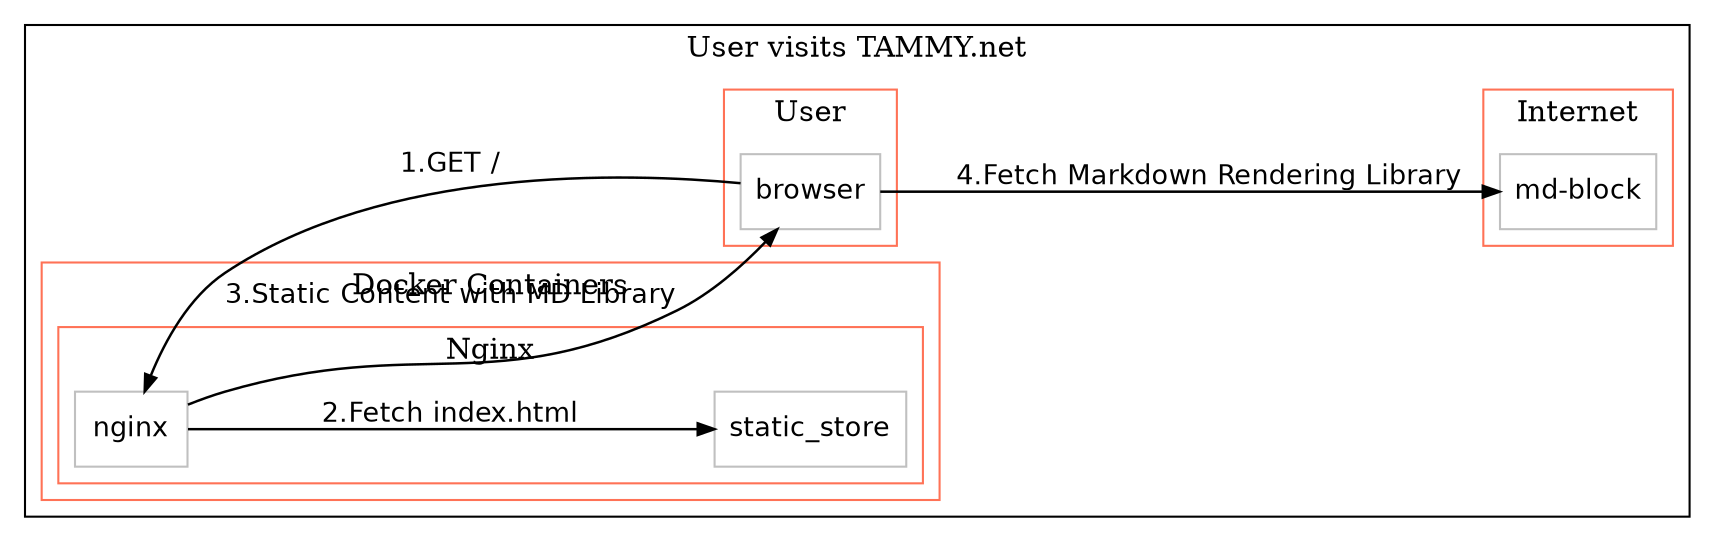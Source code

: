 digraph G {
compound=true;
rankdir="LR";
    subgraph cluster1 {
    rankdir="TB";
    label="User visits TAMMY.net";
    color="Black";
        subgraph cluster2 {
        rankdir="TB";
        label="Docker Containers";
        color="Coral1";
            subgraph cluster3 {
            rankdir="TB";
            label="Nginx";
            color="Coral1";
                node4 [label="nginx" shape="box", margin="0.1", color="Grey", fontsize="13", fontname="Helvetica"];
                node7 [label="static_store" shape="box", margin="0.1", color="Grey", fontsize="13", fontname="Helvetica"];
            }
        }
        subgraph cluster5 {
        rankdir="TB";
        label="User";
        color="Coral1";
            node6 [label="browser" shape="box", margin="0.1", color="Grey", fontsize="13", fontname="Helvetica"];
        }
        subgraph cluster8 {
        rankdir="TB";
        label="Internet";
        color="Coral1";
            node9 [label="md-block" shape="box", margin="0.1", color="Grey", fontsize="13", fontname="Helvetica"];
        }
    }
node6->node4 [label="1.GET /" fontsize="13", penwidth="1.2", arrowsize="0.8", fontname="Helvetica"];
node4->node7 [label="2.Fetch index.html" fontsize="13", penwidth="1.2", arrowsize="0.8", fontname="Helvetica"];
node4->node6 [label="3.Static Content with MD Library" fontsize="13", penwidth="1.2", arrowsize="0.8", fontname="Helvetica"];
node6->node9 [label="4.Fetch Markdown Rendering Library" fontsize="13", penwidth="1.2", arrowsize="0.8", fontname="Helvetica"];
}